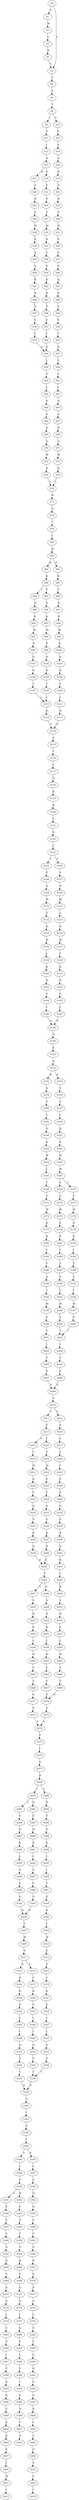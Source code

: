 strict digraph  {
	S0 -> S1 [ label = E ];
	S0 -> S2 [ label = Y ];
	S1 -> S3 [ label = M ];
	S2 -> S4 [ label = L ];
	S3 -> S5 [ label = L ];
	S4 -> S6 [ label = E ];
	S5 -> S7 [ label = R ];
	S6 -> S8 [ label = T ];
	S7 -> S2 [ label = Y ];
	S8 -> S9 [ label = I ];
	S8 -> S10 [ label = V ];
	S9 -> S11 [ label = S ];
	S10 -> S12 [ label = S ];
	S11 -> S13 [ label = I ];
	S12 -> S14 [ label = V ];
	S13 -> S15 [ label = D ];
	S14 -> S16 [ label = E ];
	S15 -> S17 [ label = D ];
	S15 -> S18 [ label = E ];
	S16 -> S19 [ label = D ];
	S17 -> S20 [ label = S ];
	S18 -> S21 [ label = P ];
	S19 -> S22 [ label = P ];
	S20 -> S23 [ label = D ];
	S21 -> S24 [ label = D ];
	S22 -> S25 [ label = D ];
	S23 -> S26 [ label = V ];
	S24 -> S27 [ label = V ];
	S25 -> S28 [ label = V ];
	S26 -> S29 [ label = M ];
	S27 -> S30 [ label = M ];
	S28 -> S31 [ label = M ];
	S29 -> S32 [ label = S ];
	S30 -> S33 [ label = A ];
	S31 -> S34 [ label = S ];
	S32 -> S35 [ label = Y ];
	S33 -> S36 [ label = Y ];
	S34 -> S37 [ label = F ];
	S35 -> S38 [ label = E ];
	S36 -> S39 [ label = E ];
	S37 -> S40 [ label = E ];
	S38 -> S41 [ label = K ];
	S39 -> S42 [ label = K ];
	S40 -> S43 [ label = Q ];
	S41 -> S44 [ label = R ];
	S42 -> S45 [ label = R ];
	S43 -> S46 [ label = R ];
	S44 -> S47 [ label = P ];
	S45 -> S48 [ label = P ];
	S46 -> S49 [ label = P ];
	S47 -> S50 [ label = V ];
	S48 -> S51 [ label = V ];
	S49 -> S52 [ label = V ];
	S50 -> S53 [ label = L ];
	S51 -> S54 [ label = L ];
	S52 -> S55 [ label = L ];
	S53 -> S56 [ label = D ];
	S54 -> S56 [ label = D ];
	S55 -> S57 [ label = D ];
	S56 -> S58 [ label = L ];
	S57 -> S59 [ label = L ];
	S58 -> S60 [ label = G ];
	S59 -> S61 [ label = C ];
	S60 -> S62 [ label = L ];
	S61 -> S63 [ label = L ];
	S62 -> S64 [ label = Q ];
	S63 -> S65 [ label = Q ];
	S64 -> S66 [ label = E ];
	S65 -> S67 [ label = E ];
	S66 -> S68 [ label = N ];
	S67 -> S69 [ label = N ];
	S68 -> S70 [ label = G ];
	S69 -> S71 [ label = G ];
	S70 -> S72 [ label = W ];
	S71 -> S73 [ label = W ];
	S72 -> S74 [ label = D ];
	S73 -> S75 [ label = D ];
	S74 -> S76 [ label = L ];
	S75 -> S76 [ label = L ];
	S76 -> S77 [ label = R ];
	S77 -> S78 [ label = A ];
	S78 -> S79 [ label = T ];
	S79 -> S80 [ label = I ];
	S80 -> S81 [ label = H ];
	S81 -> S82 [ label = R ];
	S81 -> S83 [ label = Q ];
	S82 -> S84 [ label = K ];
	S83 -> S85 [ label = K ];
	S84 -> S86 [ label = I ];
	S84 -> S87 [ label = V ];
	S85 -> S88 [ label = V ];
	S86 -> S89 [ label = D ];
	S87 -> S90 [ label = D ];
	S88 -> S91 [ label = D ];
	S89 -> S92 [ label = K ];
	S90 -> S93 [ label = K ];
	S91 -> S94 [ label = R ];
	S92 -> S95 [ label = M ];
	S93 -> S96 [ label = M ];
	S94 -> S97 [ label = M ];
	S95 -> S98 [ label = R ];
	S96 -> S99 [ label = R ];
	S97 -> S100 [ label = R ];
	S98 -> S101 [ label = D ];
	S99 -> S102 [ label = D ];
	S100 -> S103 [ label = D ];
	S101 -> S104 [ label = H ];
	S102 -> S105 [ label = H ];
	S103 -> S106 [ label = H ];
	S104 -> S107 [ label = T ];
	S105 -> S108 [ label = T ];
	S106 -> S109 [ label = T ];
	S107 -> S110 [ label = L ];
	S108 -> S110 [ label = L ];
	S109 -> S111 [ label = L ];
	S110 -> S112 [ label = H ];
	S111 -> S113 [ label = H ];
	S112 -> S114 [ label = G ];
	S113 -> S114 [ label = G ];
	S114 -> S115 [ label = V ];
	S115 -> S116 [ label = L ];
	S116 -> S117 [ label = V ];
	S117 -> S118 [ label = Q ];
	S118 -> S119 [ label = R ];
	S119 -> S120 [ label = R ];
	S120 -> S121 [ label = L ];
	S121 -> S122 [ label = D ];
	S122 -> S123 [ label = L ];
	S123 -> S124 [ label = I ];
	S123 -> S125 [ label = V ];
	S124 -> S126 [ label = E ];
	S125 -> S127 [ label = E ];
	S126 -> S128 [ label = N ];
	S127 -> S129 [ label = N ];
	S128 -> S130 [ label = M ];
	S129 -> S131 [ label = M ];
	S130 -> S132 [ label = V ];
	S131 -> S133 [ label = I ];
	S132 -> S134 [ label = H ];
	S133 -> S135 [ label = H ];
	S134 -> S136 [ label = W ];
	S135 -> S137 [ label = W ];
	S136 -> S138 [ label = L ];
	S137 -> S139 [ label = L ];
	S138 -> S140 [ label = R ];
	S139 -> S141 [ label = R ];
	S140 -> S142 [ label = H ];
	S141 -> S143 [ label = H ];
	S142 -> S144 [ label = F ];
	S143 -> S145 [ label = F ];
	S144 -> S146 [ label = L ];
	S145 -> S147 [ label = L ];
	S146 -> S148 [ label = D ];
	S147 -> S148 [ label = D ];
	S148 -> S149 [ label = G ];
	S149 -> S150 [ label = E ];
	S150 -> S151 [ label = N ];
	S151 -> S152 [ label = K ];
	S151 -> S153 [ label = R ];
	S152 -> S154 [ label = V ];
	S153 -> S155 [ label = V ];
	S154 -> S156 [ label = Y ];
	S155 -> S157 [ label = Y ];
	S156 -> S158 [ label = L ];
	S157 -> S159 [ label = L ];
	S158 -> S160 [ label = Q ];
	S159 -> S161 [ label = Q ];
	S160 -> S162 [ label = K ];
	S161 -> S163 [ label = K ];
	S162 -> S164 [ label = W ];
	S163 -> S165 [ label = W ];
	S164 -> S166 [ label = L ];
	S165 -> S167 [ label = M ];
	S166 -> S168 [ label = T ];
	S167 -> S169 [ label = A ];
	S167 -> S170 [ label = T ];
	S168 -> S171 [ label = G ];
	S169 -> S172 [ label = G ];
	S170 -> S173 [ label = G ];
	S171 -> S174 [ label = W ];
	S172 -> S175 [ label = W ];
	S173 -> S176 [ label = W ];
	S174 -> S177 [ label = D ];
	S175 -> S178 [ label = E ];
	S176 -> S179 [ label = D ];
	S177 -> S180 [ label = R ];
	S178 -> S181 [ label = R ];
	S179 -> S182 [ label = R ];
	S180 -> S183 [ label = L ];
	S181 -> S184 [ label = L ];
	S182 -> S185 [ label = L ];
	S183 -> S186 [ label = T ];
	S184 -> S187 [ label = T ];
	S185 -> S188 [ label = T ];
	S186 -> S189 [ label = A ];
	S187 -> S190 [ label = S ];
	S188 -> S191 [ label = S ];
	S189 -> S192 [ label = T ];
	S190 -> S193 [ label = T ];
	S191 -> S194 [ label = T ];
	S192 -> S195 [ label = M ];
	S193 -> S196 [ label = M ];
	S194 -> S197 [ label = M ];
	S195 -> S198 [ label = E ];
	S196 -> S199 [ label = E ];
	S197 -> S200 [ label = E ];
	S198 -> S201 [ label = T ];
	S199 -> S202 [ label = T ];
	S200 -> S202 [ label = T ];
	S201 -> S203 [ label = I ];
	S202 -> S204 [ label = I ];
	S203 -> S205 [ label = V ];
	S204 -> S206 [ label = V ];
	S205 -> S207 [ label = S ];
	S206 -> S208 [ label = S ];
	S207 -> S209 [ label = D ];
	S208 -> S209 [ label = D ];
	S209 -> S210 [ label = E ];
	S210 -> S211 [ label = T ];
	S210 -> S212 [ label = V ];
	S211 -> S213 [ label = P ];
	S212 -> S214 [ label = P ];
	S213 -> S215 [ label = V ];
	S213 -> S216 [ label = I ];
	S214 -> S217 [ label = L ];
	S215 -> S218 [ label = I ];
	S216 -> S219 [ label = V ];
	S217 -> S220 [ label = V ];
	S218 -> S221 [ label = M ];
	S219 -> S222 [ label = M ];
	S220 -> S223 [ label = T ];
	S221 -> S224 [ label = E ];
	S222 -> S225 [ label = E ];
	S223 -> S226 [ label = E ];
	S224 -> S227 [ label = F ];
	S225 -> S228 [ label = F ];
	S226 -> S229 [ label = F ];
	S227 -> S230 [ label = Q ];
	S228 -> S231 [ label = Q ];
	S229 -> S232 [ label = Q ];
	S230 -> S233 [ label = G ];
	S231 -> S234 [ label = G ];
	S232 -> S235 [ label = G ];
	S233 -> S236 [ label = K ];
	S234 -> S237 [ label = K ];
	S235 -> S238 [ label = R ];
	S236 -> S239 [ label = N ];
	S237 -> S240 [ label = N ];
	S238 -> S241 [ label = N ];
	S239 -> S242 [ label = K ];
	S240 -> S242 [ label = K ];
	S241 -> S243 [ label = K ];
	S242 -> S244 [ label = V ];
	S243 -> S245 [ label = I ];
	S244 -> S246 [ label = N ];
	S244 -> S247 [ label = G ];
	S245 -> S248 [ label = H ];
	S246 -> S249 [ label = A ];
	S247 -> S250 [ label = A ];
	S248 -> S251 [ label = A ];
	S249 -> S252 [ label = N ];
	S250 -> S253 [ label = H ];
	S251 -> S254 [ label = N ];
	S252 -> S255 [ label = K ];
	S253 -> S256 [ label = K ];
	S254 -> S257 [ label = K ];
	S255 -> S258 [ label = L ];
	S256 -> S259 [ label = L ];
	S257 -> S260 [ label = L ];
	S258 -> S261 [ label = H ];
	S259 -> S262 [ label = H ];
	S260 -> S263 [ label = H ];
	S261 -> S264 [ label = V ];
	S262 -> S265 [ label = V ];
	S263 -> S266 [ label = V ];
	S264 -> S267 [ label = Y ];
	S265 -> S268 [ label = Y ];
	S266 -> S269 [ label = Y ];
	S267 -> S270 [ label = S ];
	S268 -> S271 [ label = S ];
	S269 -> S270 [ label = S ];
	S270 -> S272 [ label = S ];
	S271 -> S273 [ label = S ];
	S272 -> S274 [ label = P ];
	S273 -> S274 [ label = P ];
	S274 -> S275 [ label = F ];
	S275 -> S276 [ label = I ];
	S276 -> S277 [ label = G ];
	S277 -> S278 [ label = K ];
	S278 -> S279 [ label = I ];
	S278 -> S280 [ label = V ];
	S279 -> S281 [ label = T ];
	S279 -> S282 [ label = N ];
	S280 -> S283 [ label = N ];
	S281 -> S284 [ label = P ];
	S282 -> S285 [ label = P ];
	S283 -> S286 [ label = P ];
	S284 -> S287 [ label = N ];
	S285 -> S288 [ label = N ];
	S286 -> S289 [ label = N ];
	S287 -> S290 [ label = K ];
	S288 -> S291 [ label = K ];
	S289 -> S292 [ label = K ];
	S290 -> S293 [ label = L ];
	S291 -> S294 [ label = L ];
	S292 -> S295 [ label = L ];
	S293 -> S296 [ label = A ];
	S294 -> S297 [ label = A ];
	S295 -> S298 [ label = I ];
	S296 -> S299 [ label = F ];
	S297 -> S300 [ label = F ];
	S298 -> S301 [ label = F ];
	S299 -> S302 [ label = G ];
	S300 -> S303 [ label = G ];
	S301 -> S304 [ label = G ];
	S302 -> S305 [ label = R ];
	S303 -> S305 [ label = R ];
	S304 -> S306 [ label = R ];
	S305 -> S307 [ label = Y ];
	S306 -> S308 [ label = Y ];
	S307 -> S309 [ label = W ];
	S308 -> S310 [ label = W ];
	S309 -> S311 [ label = G ];
	S310 -> S312 [ label = G ];
	S311 -> S313 [ label = E ];
	S311 -> S314 [ label = D ];
	S312 -> S315 [ label = E ];
	S313 -> S316 [ label = S ];
	S314 -> S317 [ label = C ];
	S315 -> S318 [ label = C ];
	S316 -> S319 [ label = K ];
	S317 -> S320 [ label = K ];
	S318 -> S321 [ label = K ];
	S319 -> S322 [ label = E ];
	S320 -> S323 [ label = E ];
	S321 -> S324 [ label = E ];
	S322 -> S325 [ label = L ];
	S323 -> S326 [ label = L ];
	S324 -> S327 [ label = L ];
	S325 -> S328 [ label = I ];
	S326 -> S329 [ label = I ];
	S327 -> S330 [ label = I ];
	S328 -> S331 [ label = Q ];
	S329 -> S332 [ label = Q ];
	S330 -> S333 [ label = Q ];
	S331 -> S334 [ label = V ];
	S332 -> S335 [ label = V ];
	S333 -> S336 [ label = V ];
	S334 -> S337 [ label = T ];
	S335 -> S338 [ label = T ];
	S336 -> S338 [ label = T ];
	S337 -> S339 [ label = D ];
	S338 -> S339 [ label = D ];
	S339 -> S340 [ label = G ];
	S340 -> S341 [ label = I ];
	S341 -> S342 [ label = E ];
	S342 -> S343 [ label = L ];
	S343 -> S344 [ label = S ];
	S343 -> S345 [ label = P ];
	S344 -> S346 [ label = L ];
	S345 -> S347 [ label = L ];
	S346 -> S348 [ label = G ];
	S347 -> S349 [ label = G ];
	S348 -> S350 [ label = H ];
	S348 -> S351 [ label = Y ];
	S349 -> S352 [ label = H ];
	S350 -> S353 [ label = P ];
	S351 -> S354 [ label = P ];
	S352 -> S355 [ label = Q ];
	S353 -> S356 [ label = A ];
	S354 -> S357 [ label = V ];
	S355 -> S358 [ label = V ];
	S356 -> S359 [ label = T ];
	S357 -> S360 [ label = T ];
	S358 -> S361 [ label = T ];
	S359 -> S362 [ label = G ];
	S360 -> S363 [ label = G ];
	S361 -> S364 [ label = G ];
	S362 -> S365 [ label = R ];
	S363 -> S366 [ label = R ];
	S364 -> S367 [ label = R ];
	S365 -> S368 [ label = F ];
	S366 -> S369 [ label = F ];
	S367 -> S370 [ label = F ];
	S368 -> S371 [ label = S ];
	S369 -> S372 [ label = S ];
	S370 -> S373 [ label = S ];
	S371 -> S374 [ label = A ];
	S372 -> S375 [ label = A ];
	S373 -> S376 [ label = A ];
	S374 -> S377 [ label = I ];
	S375 -> S378 [ label = I ];
	S376 -> S379 [ label = L ];
	S377 -> S380 [ label = A ];
	S378 -> S381 [ label = V ];
	S379 -> S382 [ label = V ];
	S380 -> S383 [ label = S ];
	S381 -> S384 [ label = A ];
	S382 -> S385 [ label = V ];
	S383 -> S386 [ label = L ];
	S384 -> S387 [ label = L ];
	S385 -> S388 [ label = G ];
	S386 -> S389 [ label = F ];
	S387 -> S390 [ label = F ];
	S388 -> S391 [ label = K ];
	S389 -> S392 [ label = I ];
	S390 -> S393 [ label = K ];
	S391 -> S394 [ label = E ];
	S392 -> S395 [ label = F ];
	S393 -> S396 [ label = R ];
	S394 -> S397 [ label = E ];
	S395 -> S398 [ label = A ];
	S396 -> S399 [ label = F ];
	S397 -> S400 [ label = R ];
	S398 -> S401 [ label = C ];
	S399 -> S402 [ label = K ];
	S400 -> S403 [ label = V ];
	S401 -> S404 [ label = Q ];
	S402 -> S405 [ label = K ];
	S403 -> S406 [ label = T ];
	S405 -> S407 [ label = K ];
	S406 -> S408 [ label = G ];
	S407 -> S409 [ label = I ];
	S408 -> S410 [ label = V ];
	S409 -> S411 [ label = W ];
	S410 -> S412 [ label = F ];
	S411 -> S413 [ label = I ];
	S412 -> S414 [ label = I ];
}
